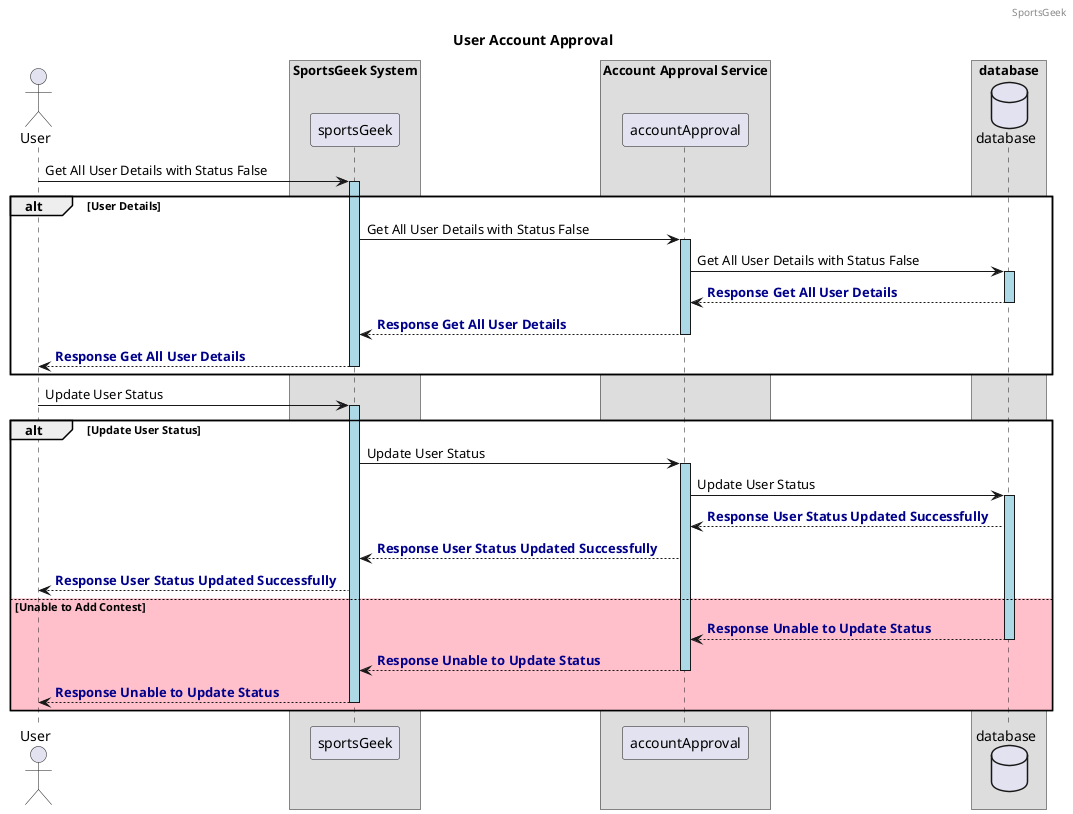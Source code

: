@startuml
header SportsGeek
title User Account Approval
skinparam ParticipantPadding 10
skinparam BoxPadding 20
actor User
box "SportsGeek System"
 participant sportsGeek
end box
box "Account Approval Service"
 participant accountApproval
end box
box "database"
    database database
end box

User -> sportsGeek: Get All User Details with Status False
activate sportsGeek #lightblue
alt #white User Details
sportsGeek -> "accountApproval" : Get All User Details with Status False
activate accountApproval #lightblue
    accountApproval -> "database" : Get All User Details with Status False
    activate "database" #lightblue
    "database" --> "accountApproval" : <font color=darkblue><b>Response Get All User Details
    deactivate "database"
    "accountApproval" --> "sportsGeek" : <font color=darkblue><b>Response Get All User Details
   deactivate "accountApproval"
    "sportsGeek" --> User : <font color=darkblue><b>Response Get All User Details
deactivate "sportsGeek"
end alt

User -> sportsGeek: Update User Status
activate sportsGeek #lightblue
alt #white Update User Status
sportsGeek -> "accountApproval" : Update User Status
activate accountApproval #lightblue
    accountApproval -> "database" : Update User Status
    activate "database" #lightblue
    "database" --> "accountApproval" : <font color=darkblue><b>Response User Status Updated Successfully
    "accountApproval" --> "sportsGeek" : <font color=darkblue><b>Response User Status Updated Successfully
    "sportsGeek" --> User : <font color=darkblue><b>Response User Status Updated Successfully
else #pink Unable to Add Contest
"database" --> "accountApproval" : <font color=darkblue><b>Response Unable to Update Status
deactivate "database"
"accountApproval" --> "sportsGeek" : <font color=darkblue><b>Response Unable to Update Status
deactivate "accountApproval"
"sportsGeek" --> User : <font color=darkblue><b>Response Unable to Update Status
deactivate "sportsGeek"
end alt
@enduml